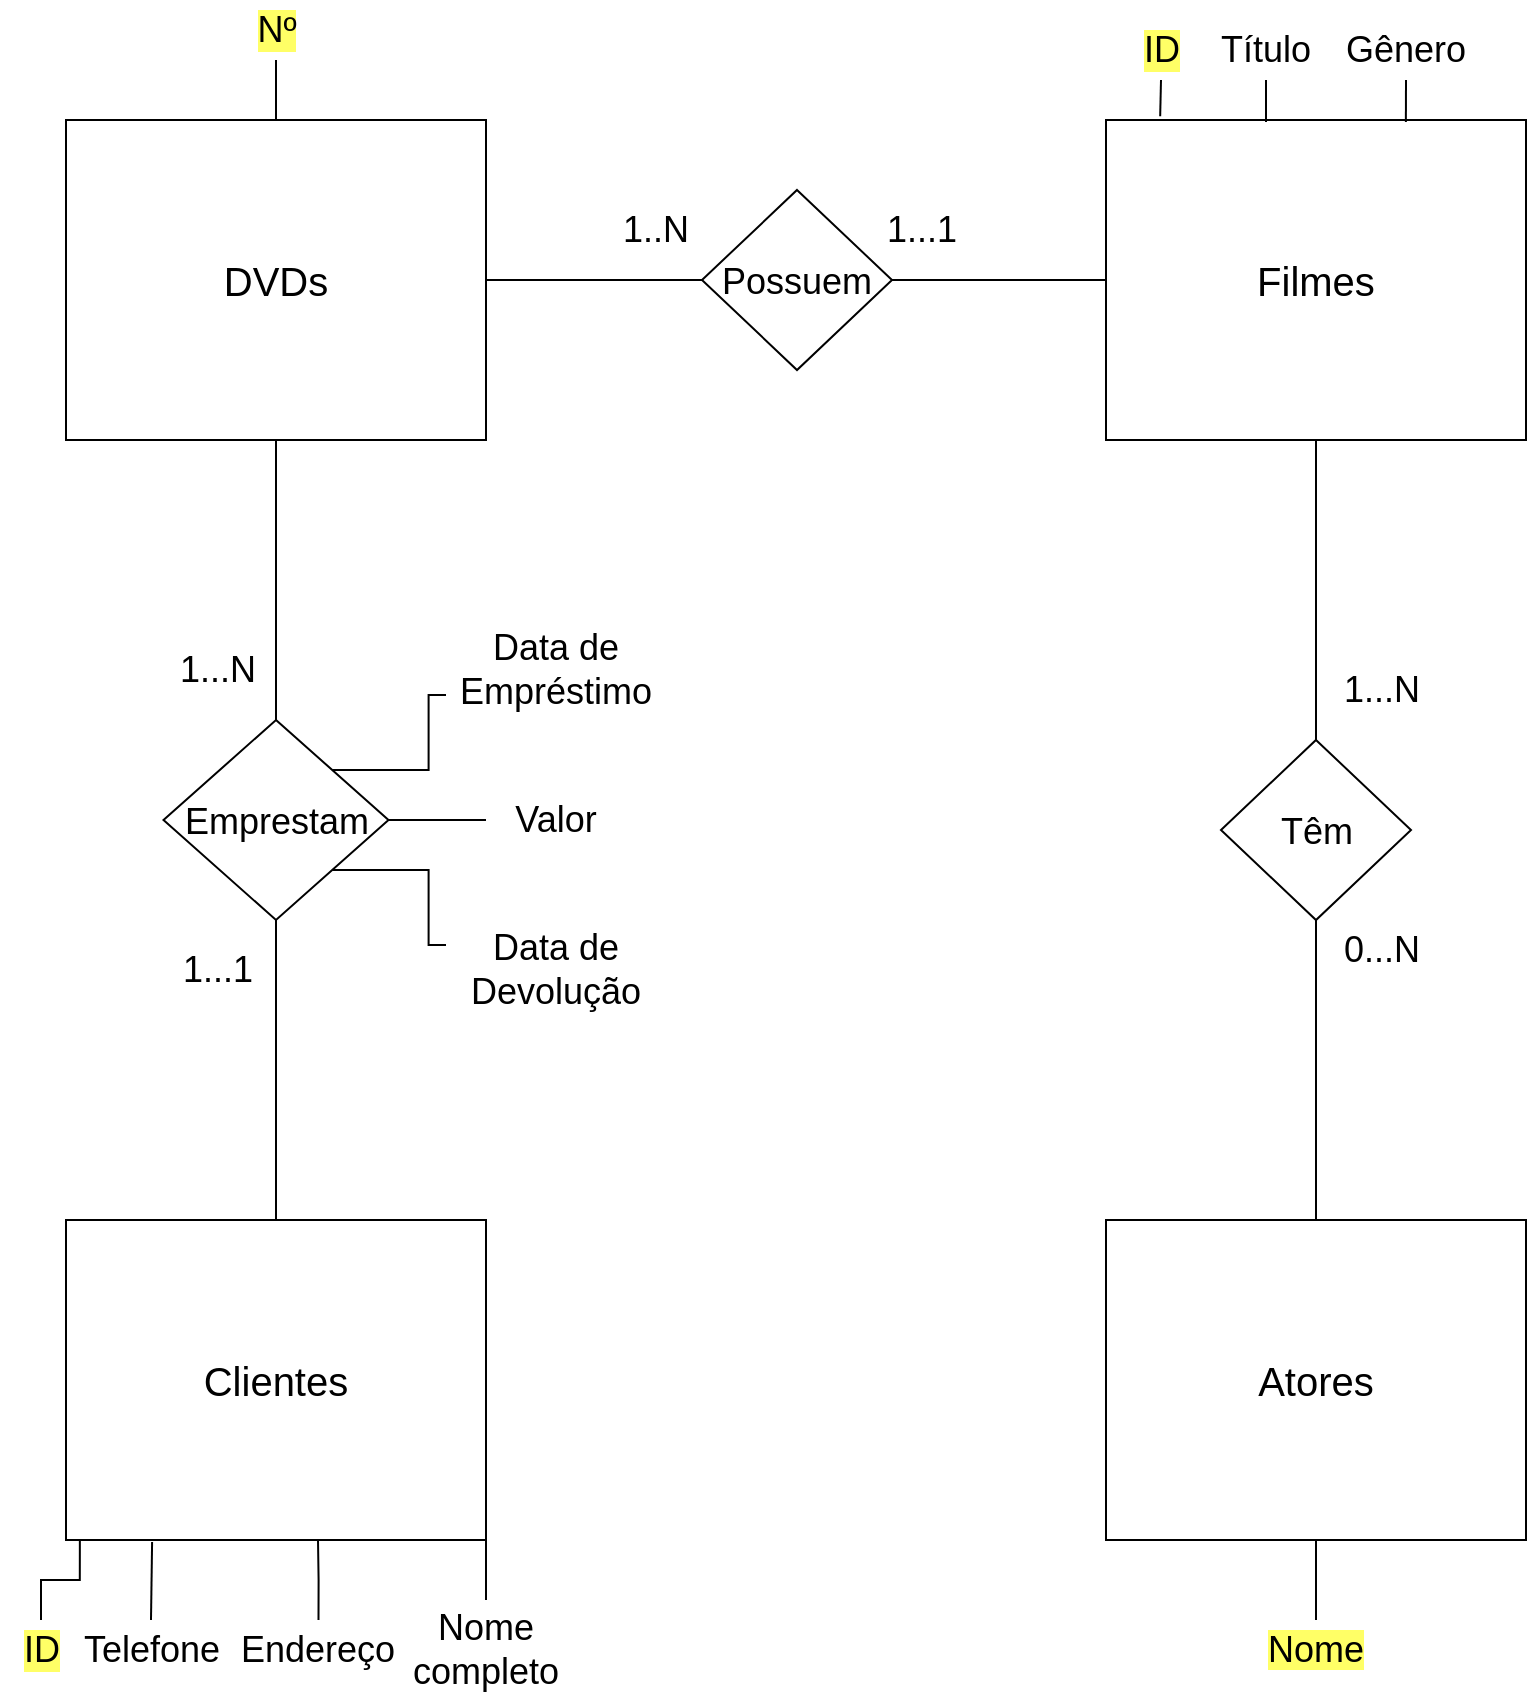 <mxfile version="17.2.4" type="github">
  <diagram id="wZkRxiQvbxDe6zL3l4wC" name="Page-1">
    <mxGraphModel dx="1422" dy="698" grid="1" gridSize="10" guides="1" tooltips="1" connect="1" arrows="1" fold="1" page="1" pageScale="1" pageWidth="850" pageHeight="1100" math="0" shadow="0">
      <root>
        <mxCell id="0" />
        <mxCell id="1" parent="0" />
        <mxCell id="nYX589AOi4GFV08U0YiZ-16" value="" style="edgeStyle=orthogonalEdgeStyle;rounded=0;orthogonalLoop=1;jettySize=auto;html=1;fontSize=18;endArrow=none;endFill=0;" edge="1" parent="1" source="nYX589AOi4GFV08U0YiZ-1" target="nYX589AOi4GFV08U0YiZ-14">
          <mxGeometry relative="1" as="geometry" />
        </mxCell>
        <mxCell id="nYX589AOi4GFV08U0YiZ-1" value="&lt;font style=&quot;font-size: 20px&quot;&gt;DVDs&lt;/font&gt;" style="rounded=0;whiteSpace=wrap;html=1;" vertex="1" parent="1">
          <mxGeometry x="60" y="160" width="210" height="160" as="geometry" />
        </mxCell>
        <mxCell id="nYX589AOi4GFV08U0YiZ-2" value="&lt;font style=&quot;font-size: 20px&quot;&gt;Filmes&lt;/font&gt;" style="rounded=0;whiteSpace=wrap;html=1;" vertex="1" parent="1">
          <mxGeometry x="580" y="160" width="210" height="160" as="geometry" />
        </mxCell>
        <mxCell id="nYX589AOi4GFV08U0YiZ-3" value="&lt;font style=&quot;font-size: 20px&quot;&gt;Clientes&lt;/font&gt;" style="rounded=0;whiteSpace=wrap;html=1;" vertex="1" parent="1">
          <mxGeometry x="60" y="710" width="210" height="160" as="geometry" />
        </mxCell>
        <mxCell id="nYX589AOi4GFV08U0YiZ-4" value="&lt;font style=&quot;font-size: 20px&quot;&gt;Atores&lt;/font&gt;" style="rounded=0;whiteSpace=wrap;html=1;" vertex="1" parent="1">
          <mxGeometry x="580" y="710" width="210" height="160" as="geometry" />
        </mxCell>
        <mxCell id="nYX589AOi4GFV08U0YiZ-6" style="edgeStyle=orthogonalEdgeStyle;rounded=0;orthogonalLoop=1;jettySize=auto;html=1;exitX=1;exitY=0.5;exitDx=0;exitDy=0;entryX=0;entryY=0.5;entryDx=0;entryDy=0;fontSize=18;endArrow=none;endFill=0;" edge="1" parent="1" source="nYX589AOi4GFV08U0YiZ-5" target="nYX589AOi4GFV08U0YiZ-2">
          <mxGeometry relative="1" as="geometry" />
        </mxCell>
        <mxCell id="nYX589AOi4GFV08U0YiZ-7" style="edgeStyle=orthogonalEdgeStyle;rounded=0;orthogonalLoop=1;jettySize=auto;html=1;exitX=0;exitY=0.5;exitDx=0;exitDy=0;entryX=1;entryY=0.5;entryDx=0;entryDy=0;fontSize=18;endArrow=none;endFill=0;" edge="1" parent="1" source="nYX589AOi4GFV08U0YiZ-5" target="nYX589AOi4GFV08U0YiZ-1">
          <mxGeometry relative="1" as="geometry" />
        </mxCell>
        <mxCell id="nYX589AOi4GFV08U0YiZ-5" value="&lt;font style=&quot;font-size: 18px&quot;&gt;Possuem&lt;/font&gt;" style="rhombus;whiteSpace=wrap;html=1;fontSize=20;" vertex="1" parent="1">
          <mxGeometry x="378" y="195" width="95" height="90" as="geometry" />
        </mxCell>
        <mxCell id="nYX589AOi4GFV08U0YiZ-9" style="edgeStyle=orthogonalEdgeStyle;rounded=0;orthogonalLoop=1;jettySize=auto;html=1;exitX=0.5;exitY=0;exitDx=0;exitDy=0;entryX=0.5;entryY=1;entryDx=0;entryDy=0;fontSize=18;endArrow=none;endFill=0;" edge="1" parent="1" source="nYX589AOi4GFV08U0YiZ-8" target="nYX589AOi4GFV08U0YiZ-2">
          <mxGeometry relative="1" as="geometry" />
        </mxCell>
        <mxCell id="nYX589AOi4GFV08U0YiZ-10" style="edgeStyle=orthogonalEdgeStyle;rounded=0;orthogonalLoop=1;jettySize=auto;html=1;exitX=0.5;exitY=1;exitDx=0;exitDy=0;entryX=0.5;entryY=0;entryDx=0;entryDy=0;fontSize=18;endArrow=none;endFill=0;" edge="1" parent="1" source="nYX589AOi4GFV08U0YiZ-8" target="nYX589AOi4GFV08U0YiZ-4">
          <mxGeometry relative="1" as="geometry" />
        </mxCell>
        <mxCell id="nYX589AOi4GFV08U0YiZ-8" value="&lt;font style=&quot;font-size: 18px&quot;&gt;Têm&lt;/font&gt;" style="rhombus;whiteSpace=wrap;html=1;fontSize=20;" vertex="1" parent="1">
          <mxGeometry x="637.5" y="470" width="95" height="90" as="geometry" />
        </mxCell>
        <mxCell id="nYX589AOi4GFV08U0YiZ-12" style="edgeStyle=orthogonalEdgeStyle;rounded=0;orthogonalLoop=1;jettySize=auto;html=1;exitX=0.5;exitY=0;exitDx=0;exitDy=0;entryX=0.5;entryY=1;entryDx=0;entryDy=0;fontSize=18;endArrow=none;endFill=0;" edge="1" parent="1" source="nYX589AOi4GFV08U0YiZ-11" target="nYX589AOi4GFV08U0YiZ-1">
          <mxGeometry relative="1" as="geometry" />
        </mxCell>
        <mxCell id="nYX589AOi4GFV08U0YiZ-13" style="edgeStyle=orthogonalEdgeStyle;rounded=0;orthogonalLoop=1;jettySize=auto;html=1;exitX=0.5;exitY=1;exitDx=0;exitDy=0;entryX=0.5;entryY=0;entryDx=0;entryDy=0;fontSize=18;endArrow=none;endFill=0;" edge="1" parent="1" source="nYX589AOi4GFV08U0YiZ-11" target="nYX589AOi4GFV08U0YiZ-3">
          <mxGeometry relative="1" as="geometry" />
        </mxCell>
        <mxCell id="nYX589AOi4GFV08U0YiZ-43" style="edgeStyle=orthogonalEdgeStyle;rounded=0;orthogonalLoop=1;jettySize=auto;html=1;exitX=1;exitY=0;exitDx=0;exitDy=0;entryX=0;entryY=0.75;entryDx=0;entryDy=0;fontSize=18;endArrow=none;endFill=0;" edge="1" parent="1" source="nYX589AOi4GFV08U0YiZ-11" target="nYX589AOi4GFV08U0YiZ-39">
          <mxGeometry relative="1" as="geometry" />
        </mxCell>
        <mxCell id="nYX589AOi4GFV08U0YiZ-44" style="edgeStyle=orthogonalEdgeStyle;rounded=0;orthogonalLoop=1;jettySize=auto;html=1;exitX=1;exitY=0.5;exitDx=0;exitDy=0;entryX=0;entryY=0.5;entryDx=0;entryDy=0;fontSize=18;endArrow=none;endFill=0;" edge="1" parent="1" source="nYX589AOi4GFV08U0YiZ-11" target="nYX589AOi4GFV08U0YiZ-41">
          <mxGeometry relative="1" as="geometry" />
        </mxCell>
        <mxCell id="nYX589AOi4GFV08U0YiZ-46" style="edgeStyle=orthogonalEdgeStyle;rounded=0;orthogonalLoop=1;jettySize=auto;html=1;exitX=1;exitY=1;exitDx=0;exitDy=0;entryX=0;entryY=0.25;entryDx=0;entryDy=0;fontSize=18;endArrow=none;endFill=0;" edge="1" parent="1" source="nYX589AOi4GFV08U0YiZ-11" target="nYX589AOi4GFV08U0YiZ-40">
          <mxGeometry relative="1" as="geometry" />
        </mxCell>
        <mxCell id="nYX589AOi4GFV08U0YiZ-11" value="&lt;font style=&quot;font-size: 18px&quot;&gt;Emprestam&lt;/font&gt;" style="rhombus;whiteSpace=wrap;html=1;fontSize=20;" vertex="1" parent="1">
          <mxGeometry x="108.75" y="460" width="112.5" height="100" as="geometry" />
        </mxCell>
        <mxCell id="nYX589AOi4GFV08U0YiZ-14" value="Nº" style="text;html=1;strokeColor=none;fillColor=none;align=center;verticalAlign=middle;whiteSpace=wrap;rounded=0;fontSize=18;labelBackgroundColor=#FFFF66;" vertex="1" parent="1">
          <mxGeometry x="137.5" y="100" width="55" height="30" as="geometry" />
        </mxCell>
        <mxCell id="nYX589AOi4GFV08U0YiZ-21" style="edgeStyle=orthogonalEdgeStyle;rounded=0;orthogonalLoop=1;jettySize=auto;html=1;exitX=0.5;exitY=1;exitDx=0;exitDy=0;entryX=0.129;entryY=-0.012;entryDx=0;entryDy=0;entryPerimeter=0;fontSize=18;endArrow=none;endFill=0;" edge="1" parent="1" source="nYX589AOi4GFV08U0YiZ-18" target="nYX589AOi4GFV08U0YiZ-2">
          <mxGeometry relative="1" as="geometry" />
        </mxCell>
        <mxCell id="nYX589AOi4GFV08U0YiZ-18" value="ID" style="text;html=1;strokeColor=none;fillColor=none;align=center;verticalAlign=middle;whiteSpace=wrap;rounded=0;labelBackgroundColor=#FFFF66;fontSize=18;" vertex="1" parent="1">
          <mxGeometry x="577.5" y="110" width="60" height="30" as="geometry" />
        </mxCell>
        <mxCell id="nYX589AOi4GFV08U0YiZ-22" style="edgeStyle=orthogonalEdgeStyle;rounded=0;orthogonalLoop=1;jettySize=auto;html=1;exitX=0.5;exitY=1;exitDx=0;exitDy=0;entryX=0.381;entryY=0.006;entryDx=0;entryDy=0;entryPerimeter=0;fontSize=18;endArrow=none;endFill=0;" edge="1" parent="1" source="nYX589AOi4GFV08U0YiZ-19" target="nYX589AOi4GFV08U0YiZ-2">
          <mxGeometry relative="1" as="geometry" />
        </mxCell>
        <mxCell id="nYX589AOi4GFV08U0YiZ-19" value="Título" style="text;html=1;strokeColor=none;fillColor=none;align=center;verticalAlign=middle;whiteSpace=wrap;rounded=0;labelBackgroundColor=#FFFFFF;fontSize=18;" vertex="1" parent="1">
          <mxGeometry x="630" y="110" width="60" height="30" as="geometry" />
        </mxCell>
        <mxCell id="nYX589AOi4GFV08U0YiZ-23" style="edgeStyle=orthogonalEdgeStyle;rounded=0;orthogonalLoop=1;jettySize=auto;html=1;exitX=0.5;exitY=1;exitDx=0;exitDy=0;entryX=0.714;entryY=0.006;entryDx=0;entryDy=0;entryPerimeter=0;fontSize=18;endArrow=none;endFill=0;" edge="1" parent="1" source="nYX589AOi4GFV08U0YiZ-20" target="nYX589AOi4GFV08U0YiZ-2">
          <mxGeometry relative="1" as="geometry" />
        </mxCell>
        <mxCell id="nYX589AOi4GFV08U0YiZ-20" value="Gênero" style="text;html=1;strokeColor=none;fillColor=none;align=center;verticalAlign=middle;whiteSpace=wrap;rounded=0;labelBackgroundColor=#FFFFFF;fontSize=18;" vertex="1" parent="1">
          <mxGeometry x="700" y="110" width="60" height="30" as="geometry" />
        </mxCell>
        <mxCell id="nYX589AOi4GFV08U0YiZ-25" style="edgeStyle=orthogonalEdgeStyle;rounded=0;orthogonalLoop=1;jettySize=auto;html=1;exitX=0.5;exitY=0;exitDx=0;exitDy=0;entryX=0.5;entryY=1;entryDx=0;entryDy=0;fontSize=18;endArrow=none;endFill=0;" edge="1" parent="1" source="nYX589AOi4GFV08U0YiZ-24" target="nYX589AOi4GFV08U0YiZ-4">
          <mxGeometry relative="1" as="geometry" />
        </mxCell>
        <mxCell id="nYX589AOi4GFV08U0YiZ-24" value="&lt;span style=&quot;background-color: rgb(255 , 255 , 102)&quot;&gt;Nome&lt;/span&gt;" style="text;html=1;strokeColor=none;fillColor=none;align=center;verticalAlign=middle;whiteSpace=wrap;rounded=0;labelBackgroundColor=#FFFFFF;fontSize=18;" vertex="1" parent="1">
          <mxGeometry x="655" y="910" width="60" height="30" as="geometry" />
        </mxCell>
        <mxCell id="nYX589AOi4GFV08U0YiZ-34" style="edgeStyle=orthogonalEdgeStyle;rounded=0;orthogonalLoop=1;jettySize=auto;html=1;exitX=0.5;exitY=0;exitDx=0;exitDy=0;entryX=0.033;entryY=1;entryDx=0;entryDy=0;entryPerimeter=0;fontSize=18;endArrow=none;endFill=0;" edge="1" parent="1" source="nYX589AOi4GFV08U0YiZ-26" target="nYX589AOi4GFV08U0YiZ-3">
          <mxGeometry relative="1" as="geometry" />
        </mxCell>
        <mxCell id="nYX589AOi4GFV08U0YiZ-26" value="ID" style="text;html=1;strokeColor=none;fillColor=none;align=center;verticalAlign=middle;whiteSpace=wrap;rounded=0;labelBackgroundColor=#FFFF66;fontSize=18;" vertex="1" parent="1">
          <mxGeometry x="27.5" y="910" width="40" height="30" as="geometry" />
        </mxCell>
        <mxCell id="nYX589AOi4GFV08U0YiZ-37" style="edgeStyle=orthogonalEdgeStyle;rounded=0;orthogonalLoop=1;jettySize=auto;html=1;exitX=0.5;exitY=0;exitDx=0;exitDy=0;entryX=0.205;entryY=1.006;entryDx=0;entryDy=0;entryPerimeter=0;fontSize=18;endArrow=none;endFill=0;" edge="1" parent="1" source="nYX589AOi4GFV08U0YiZ-29" target="nYX589AOi4GFV08U0YiZ-3">
          <mxGeometry relative="1" as="geometry" />
        </mxCell>
        <mxCell id="nYX589AOi4GFV08U0YiZ-29" value="Telefone" style="text;html=1;strokeColor=none;fillColor=none;align=center;verticalAlign=middle;whiteSpace=wrap;rounded=0;labelBackgroundColor=#FFFFFF;fontSize=18;" vertex="1" parent="1">
          <mxGeometry x="67.5" y="910" width="70" height="30" as="geometry" />
        </mxCell>
        <mxCell id="nYX589AOi4GFV08U0YiZ-36" style="edgeStyle=orthogonalEdgeStyle;rounded=0;orthogonalLoop=1;jettySize=auto;html=1;exitX=0.5;exitY=0;exitDx=0;exitDy=0;entryX=0.6;entryY=1;entryDx=0;entryDy=0;entryPerimeter=0;fontSize=18;endArrow=none;endFill=0;" edge="1" parent="1" source="nYX589AOi4GFV08U0YiZ-31" target="nYX589AOi4GFV08U0YiZ-3">
          <mxGeometry relative="1" as="geometry" />
        </mxCell>
        <mxCell id="nYX589AOi4GFV08U0YiZ-31" value="Endereço" style="text;html=1;strokeColor=none;fillColor=none;align=center;verticalAlign=middle;whiteSpace=wrap;rounded=0;labelBackgroundColor=#FFFFFF;fontSize=18;" vertex="1" parent="1">
          <mxGeometry x="151.25" y="910" width="70" height="30" as="geometry" />
        </mxCell>
        <mxCell id="nYX589AOi4GFV08U0YiZ-38" style="edgeStyle=orthogonalEdgeStyle;rounded=0;orthogonalLoop=1;jettySize=auto;html=1;exitX=0.5;exitY=0;exitDx=0;exitDy=0;entryX=1;entryY=1;entryDx=0;entryDy=0;fontSize=18;endArrow=none;endFill=0;" edge="1" parent="1" source="nYX589AOi4GFV08U0YiZ-33" target="nYX589AOi4GFV08U0YiZ-3">
          <mxGeometry relative="1" as="geometry" />
        </mxCell>
        <mxCell id="nYX589AOi4GFV08U0YiZ-33" value="Nome completo" style="text;html=1;strokeColor=none;fillColor=none;align=center;verticalAlign=middle;whiteSpace=wrap;rounded=0;labelBackgroundColor=#FFFFFF;fontSize=18;" vertex="1" parent="1">
          <mxGeometry x="230" y="900" width="80" height="50" as="geometry" />
        </mxCell>
        <mxCell id="nYX589AOi4GFV08U0YiZ-39" value="Data de Empréstimo" style="text;html=1;strokeColor=none;fillColor=none;align=center;verticalAlign=middle;whiteSpace=wrap;rounded=0;labelBackgroundColor=#FFFFFF;fontSize=18;" vertex="1" parent="1">
          <mxGeometry x="250" y="410" width="110" height="50" as="geometry" />
        </mxCell>
        <mxCell id="nYX589AOi4GFV08U0YiZ-40" value="Data de Devolução" style="text;html=1;strokeColor=none;fillColor=none;align=center;verticalAlign=middle;whiteSpace=wrap;rounded=0;labelBackgroundColor=#FFFFFF;fontSize=18;" vertex="1" parent="1">
          <mxGeometry x="250" y="560" width="110" height="50" as="geometry" />
        </mxCell>
        <mxCell id="nYX589AOi4GFV08U0YiZ-41" value="Valor" style="text;html=1;strokeColor=none;fillColor=none;align=center;verticalAlign=middle;whiteSpace=wrap;rounded=0;labelBackgroundColor=#FFFFFF;fontSize=18;" vertex="1" parent="1">
          <mxGeometry x="270" y="492.5" width="70" height="35" as="geometry" />
        </mxCell>
        <mxCell id="nYX589AOi4GFV08U0YiZ-47" value="1...1" style="text;html=1;strokeColor=none;fillColor=none;align=center;verticalAlign=middle;whiteSpace=wrap;rounded=0;labelBackgroundColor=#FFFFFF;fontSize=18;" vertex="1" parent="1">
          <mxGeometry x="473" y="200" width="30" height="30" as="geometry" />
        </mxCell>
        <mxCell id="nYX589AOi4GFV08U0YiZ-48" value="1..N" style="text;html=1;strokeColor=none;fillColor=none;align=center;verticalAlign=middle;whiteSpace=wrap;rounded=0;labelBackgroundColor=#FFFFFF;fontSize=18;" vertex="1" parent="1">
          <mxGeometry x="340" y="200" width="30" height="30" as="geometry" />
        </mxCell>
        <mxCell id="nYX589AOi4GFV08U0YiZ-49" value="0...N" style="text;html=1;strokeColor=none;fillColor=none;align=center;verticalAlign=middle;whiteSpace=wrap;rounded=0;labelBackgroundColor=#FFFFFF;fontSize=18;" vertex="1" parent="1">
          <mxGeometry x="702.5" y="560" width="30" height="30" as="geometry" />
        </mxCell>
        <mxCell id="nYX589AOi4GFV08U0YiZ-50" value="1...N" style="text;html=1;strokeColor=none;fillColor=none;align=center;verticalAlign=middle;whiteSpace=wrap;rounded=0;labelBackgroundColor=#FFFFFF;fontSize=18;" vertex="1" parent="1">
          <mxGeometry x="702.5" y="430" width="30" height="30" as="geometry" />
        </mxCell>
        <mxCell id="nYX589AOi4GFV08U0YiZ-51" value="1...N" style="text;html=1;strokeColor=none;fillColor=none;align=center;verticalAlign=middle;whiteSpace=wrap;rounded=0;labelBackgroundColor=#FFFFFF;fontSize=18;" vertex="1" parent="1">
          <mxGeometry x="121.25" y="420" width="30" height="30" as="geometry" />
        </mxCell>
        <mxCell id="nYX589AOi4GFV08U0YiZ-52" value="1...1" style="text;html=1;strokeColor=none;fillColor=none;align=center;verticalAlign=middle;whiteSpace=wrap;rounded=0;labelBackgroundColor=#FFFFFF;fontSize=18;" vertex="1" parent="1">
          <mxGeometry x="121.25" y="570" width="30" height="30" as="geometry" />
        </mxCell>
      </root>
    </mxGraphModel>
  </diagram>
</mxfile>
